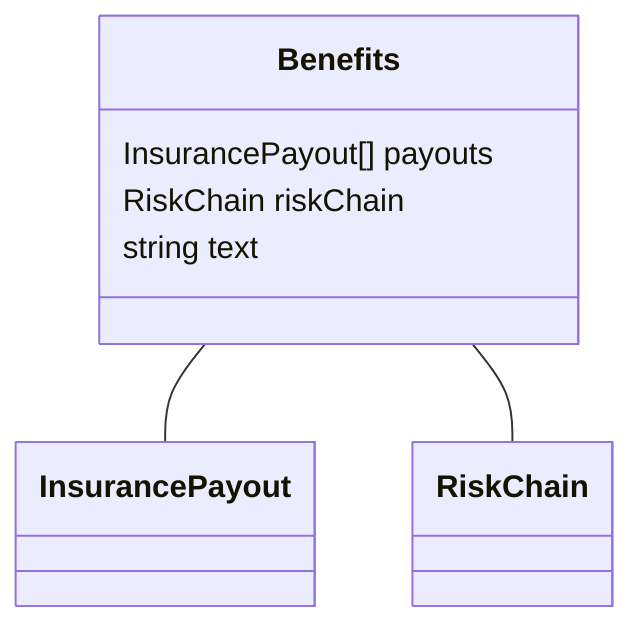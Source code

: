 classDiagram
  Benefits -- InsurancePayout
Benefits -- RiskChain


class Benefits {

  InsurancePayout[] payouts
  RiskChain riskChain
  string text

}